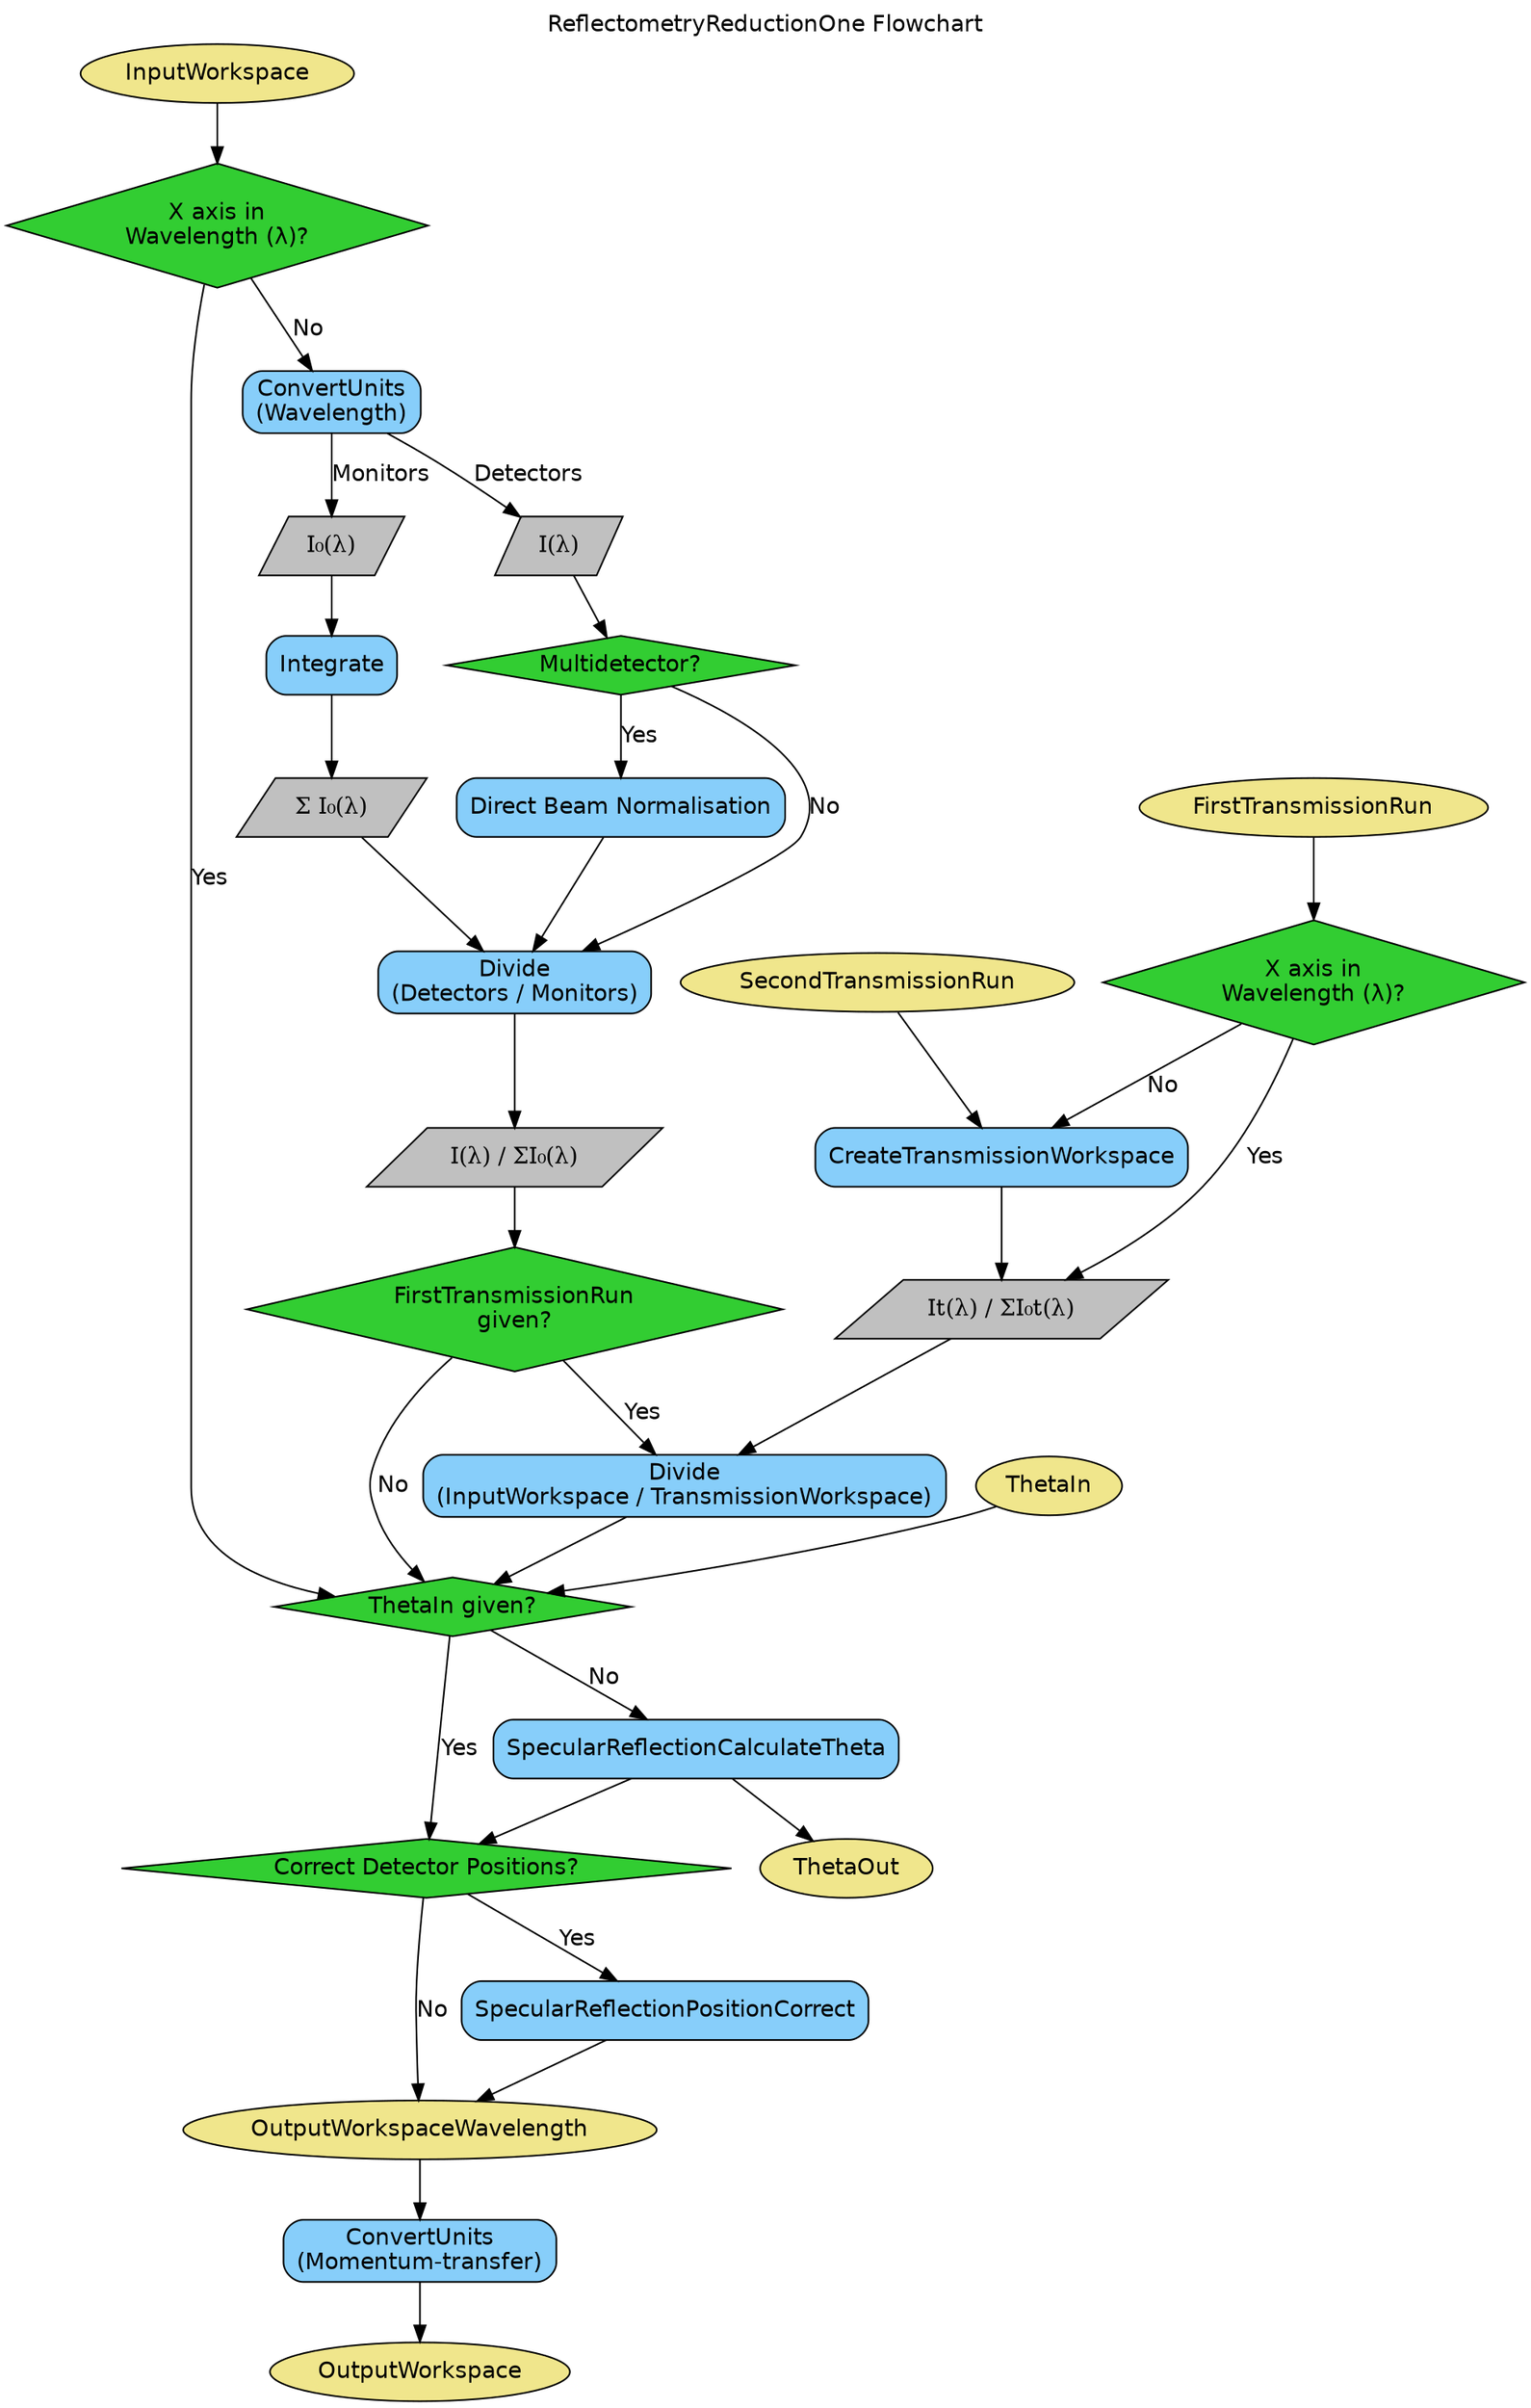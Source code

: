 digraph ReflectometryReductionOne {
  label = "ReflectometryReductionOne Flowchart"
  fontname = Helvetica
  labelloc = t

  node[fontname="Helvetica", style = filled]
  edge[fontname="Helvetica"]

  subgraph params {
    node[fillcolor = khaki, shape = oval]
    inputWorkspace    [label="InputWorkspace"]
    firstTransRun     [label="FirstTransmissionRun"]
    secondTransRun    [label="SecondTransmissionRun"]
    outputWorkspaceWL [label="OutputWorkspaceWavelength"]
    outputWorkspaceMT [label="OutputWorkspace"]
    thetaIn           [label="ThetaIn"]
    thetaOut          [label="ThetaOut"]
  }

  subgraph decisions {
    node[fillcolor = limegreen, shape = diamond]
    checkXUnit      [label="X axis in\nWavelength (&lambda;)?"]
    checkMultDet    [label="Multidetector?"]
    checkTransRun   [label="FirstTransmissionRun\ngiven?"]
    checkTransUnits [label="X axis in\nWavelength (&lambda;)?"]
    checkThetaIn    [label="ThetaIn given?"]
    checkCorDetPos  [label="Correct Detector Positions?"]
  }

  subgraph algorithms {
    node[style = "rounded,filled", fillcolor = lightskyblue, shape = rectangle]
    calcTheta       [label="SpecularReflectionCalculateTheta"]
    convertToMT     [label="ConvertUnits\n(Momentum-transfer)"]
    convertToWL     [label="ConvertUnits\n(Wavelength)"]
    createTransWS   [label="CreateTransmissionWorkspace"]
    directBeamNorm  [label="Direct Beam Normalisation"]
    divideDetMon    [label="Divide\n(Detectors / Monitors)"]
    divideTrans     [label="Divide\n(InputWorkspace / TransmissionWorkspace)"]
    intMon          [label="Integrate"]
    specRefPosCor   [label="SpecularReflectionPositionCorrect"]
  }

  subgraph values {
    node[fontname = "Times-Roman", fillcolor = grey, shape = parallelogram]
    valMon          [label="I&#8320;(&lambda;)"]
    valDet          [label="I(&lambda;)"]
    valIntegrated   [label="&Sigma; I&#8320;(&lambda;)"]
    valInputDiv     [label="I(&lambda;) / &Sigma;I&#8320;(&lambda;)"]
    valTrans        [label="It(&lambda;) / &Sigma;I&#8320;t(&lambda;)"]
  }

  inputWorkspace    -> checkXUnit
  checkXUnit        -> checkThetaIn     [label="Yes"]
  checkXUnit        -> convertToWL      [label="No"]
  convertToWL       -> valMon           [label="Monitors"]
  convertToWL       -> valDet           [label="Detectors"]
  valMon            -> intMon
  valDet            -> checkMultDet
  intMon            -> valIntegrated
  valIntegrated     -> divideDetMon
  checkMultDet      -> directBeamNorm   [label="Yes"]
  checkMultDet      -> divideDetMon     [label="No"]
  directBeamNorm    -> divideDetMon
  divideDetMon      -> valInputDiv
  valInputDiv       -> checkTransRun
  checkTransRun     -> divideTrans      [label="Yes"]
  checkTransRun     -> checkThetaIn     [label="No"]
  firstTransRun     -> checkTransUnits
  checkTransUnits   -> valTrans         [label="Yes"]
  checkTransUnits   -> createTransWS    [label="No"]
  secondTransRun    -> createTransWS
  createTransWS     -> valTrans
  valTrans          -> divideTrans
  divideTrans       -> checkThetaIn
  thetaIn           -> checkThetaIn
  checkThetaIn      -> checkCorDetPos   [label="Yes"]
  checkThetaIn      -> calcTheta        [label="No"]
  calcTheta         -> checkCorDetPos
  calcTheta         -> thetaOut
  checkCorDetPos    -> specRefPosCor    [label="Yes"]
  checkCorDetPos    -> outputWorkspaceWL[label="No"]
  specRefPosCor     -> outputWorkspaceWL
  outputWorkspaceWL -> convertToMT
  convertToMT       -> outputWorkspaceMT
}
